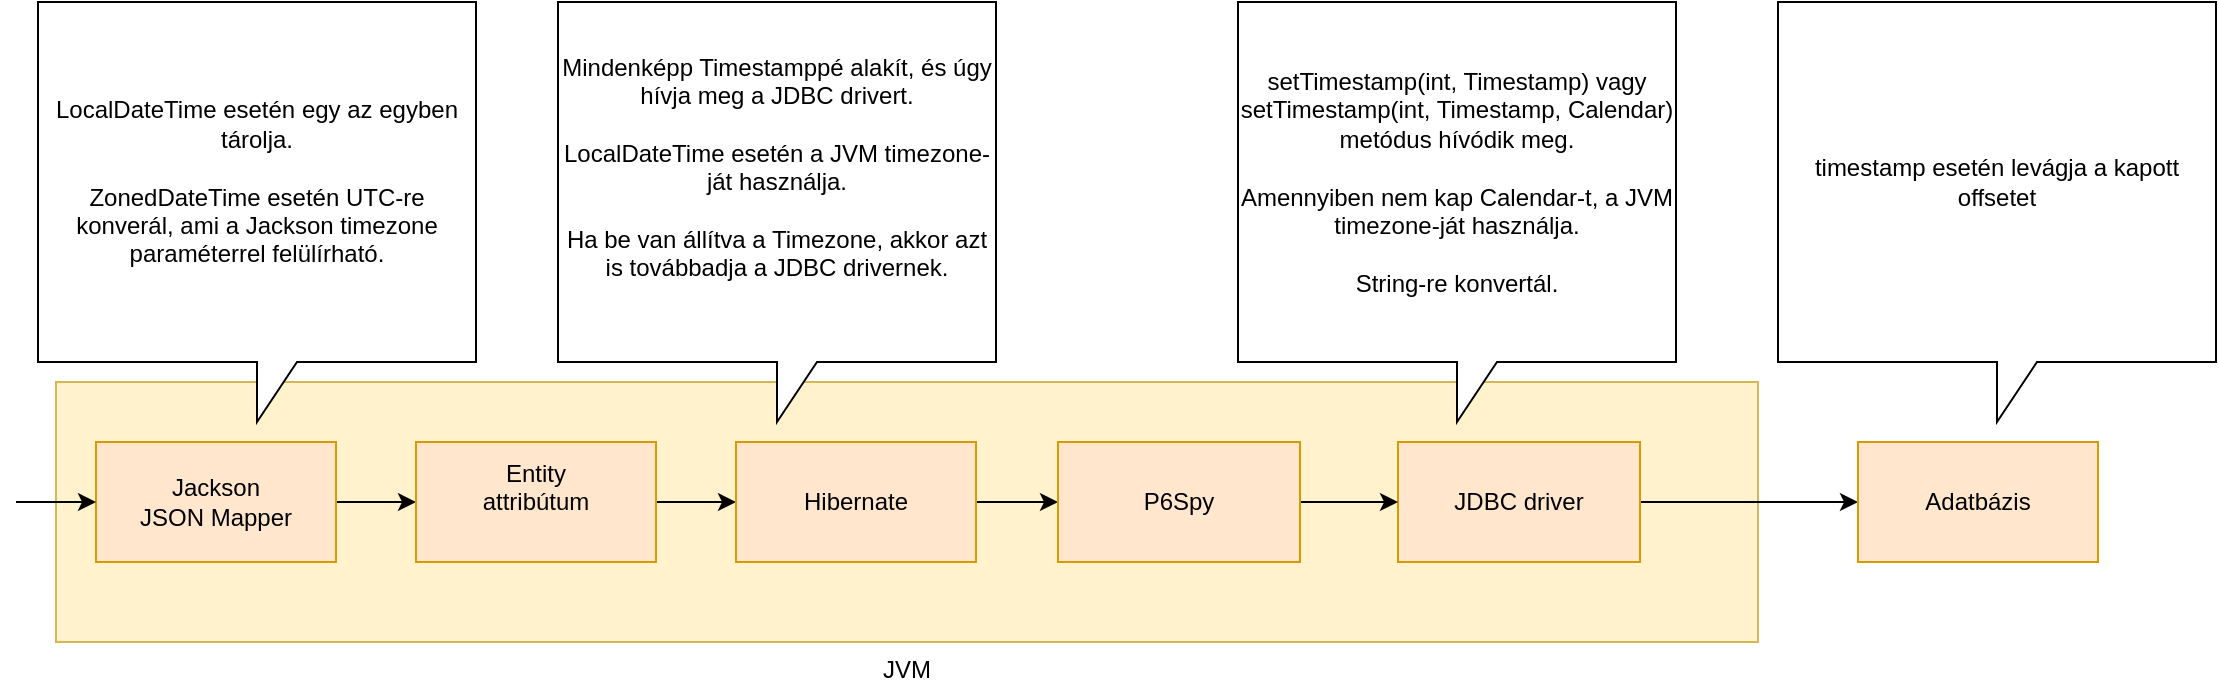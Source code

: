 <mxfile version="13.5.0" type="device"><diagram id="P85aek1K0ug5kczZlIWu" name="Page-1"><mxGraphModel dx="2062" dy="1123" grid="1" gridSize="10" guides="1" tooltips="1" connect="1" arrows="1" fold="1" page="1" pageScale="1" pageWidth="827" pageHeight="1169" math="0" shadow="0"><root><mxCell id="0"/><mxCell id="1" parent="0"/><mxCell id="zOEPmzlINYpSfm1KZDuo-6" value="JVM" style="rounded=0;whiteSpace=wrap;html=1;labelPosition=center;verticalLabelPosition=bottom;align=center;verticalAlign=top;fillColor=#fff2cc;strokeColor=#d6b656;" parent="1" vertex="1"><mxGeometry x="29" y="290" width="851" height="130" as="geometry"/></mxCell><mxCell id="zOEPmzlINYpSfm1KZDuo-9" style="edgeStyle=orthogonalEdgeStyle;rounded=0;orthogonalLoop=1;jettySize=auto;html=1;exitX=1;exitY=0.5;exitDx=0;exitDy=0;entryX=0;entryY=0.5;entryDx=0;entryDy=0;" parent="1" source="zOEPmzlINYpSfm1KZDuo-1" target="zOEPmzlINYpSfm1KZDuo-2" edge="1"><mxGeometry relative="1" as="geometry"/></mxCell><mxCell id="zOEPmzlINYpSfm1KZDuo-1" value="&lt;div&gt;Jackson&lt;/div&gt;&lt;div&gt;JSON Mapper&lt;br&gt;&lt;/div&gt;" style="rounded=0;whiteSpace=wrap;html=1;fillColor=#ffe6cc;strokeColor=#d79b00;" parent="1" vertex="1"><mxGeometry x="49" y="320" width="120" height="60" as="geometry"/></mxCell><mxCell id="zOEPmzlINYpSfm1KZDuo-10" style="edgeStyle=orthogonalEdgeStyle;rounded=0;orthogonalLoop=1;jettySize=auto;html=1;exitX=1;exitY=0.5;exitDx=0;exitDy=0;" parent="1" source="zOEPmzlINYpSfm1KZDuo-2" target="zOEPmzlINYpSfm1KZDuo-3" edge="1"><mxGeometry relative="1" as="geometry"/></mxCell><mxCell id="zOEPmzlINYpSfm1KZDuo-2" value="&lt;div&gt;Entity&lt;/div&gt;&lt;div&gt;attribútum&lt;br&gt;&lt;/div&gt;&lt;div&gt;&lt;br&gt;&lt;/div&gt;" style="rounded=0;whiteSpace=wrap;html=1;fillColor=#ffe6cc;strokeColor=#d79b00;" parent="1" vertex="1"><mxGeometry x="209" y="320" width="120" height="60" as="geometry"/></mxCell><mxCell id="kgnywqFga2_HrdlfE0j8-6" style="edgeStyle=orthogonalEdgeStyle;rounded=0;orthogonalLoop=1;jettySize=auto;html=1;exitX=1;exitY=0.5;exitDx=0;exitDy=0;" edge="1" parent="1" source="zOEPmzlINYpSfm1KZDuo-3" target="kgnywqFga2_HrdlfE0j8-5"><mxGeometry relative="1" as="geometry"/></mxCell><mxCell id="zOEPmzlINYpSfm1KZDuo-3" value="&lt;div&gt;Hibernate&lt;/div&gt;" style="rounded=0;whiteSpace=wrap;html=1;fillColor=#ffe6cc;strokeColor=#d79b00;" parent="1" vertex="1"><mxGeometry x="369" y="320" width="120" height="60" as="geometry"/></mxCell><mxCell id="zOEPmzlINYpSfm1KZDuo-12" style="edgeStyle=orthogonalEdgeStyle;rounded=0;orthogonalLoop=1;jettySize=auto;html=1;exitX=1;exitY=0.5;exitDx=0;exitDy=0;" parent="1" source="zOEPmzlINYpSfm1KZDuo-4" target="zOEPmzlINYpSfm1KZDuo-5" edge="1"><mxGeometry relative="1" as="geometry"/></mxCell><mxCell id="zOEPmzlINYpSfm1KZDuo-4" value="&lt;div&gt;JDBC driver&lt;/div&gt;" style="rounded=0;whiteSpace=wrap;html=1;fillColor=#ffe6cc;strokeColor=#d79b00;" parent="1" vertex="1"><mxGeometry x="700" y="320" width="121" height="60" as="geometry"/></mxCell><mxCell id="zOEPmzlINYpSfm1KZDuo-5" value="Adatbázis" style="rounded=0;whiteSpace=wrap;html=1;fillColor=#ffe6cc;strokeColor=#d79b00;" parent="1" vertex="1"><mxGeometry x="930" y="320" width="120" height="60" as="geometry"/></mxCell><mxCell id="zOEPmzlINYpSfm1KZDuo-7" value="" style="endArrow=classic;html=1;entryX=0;entryY=0.5;entryDx=0;entryDy=0;" parent="1" target="zOEPmzlINYpSfm1KZDuo-1" edge="1"><mxGeometry width="50" height="50" relative="1" as="geometry"><mxPoint x="9" y="350" as="sourcePoint"/><mxPoint x="449" y="660" as="targetPoint"/></mxGeometry></mxCell><mxCell id="kgnywqFga2_HrdlfE0j8-1" value="&lt;div&gt;Mindenképp Timestamppé alakít, és úgy hívja meg a JDBC drivert. &lt;br&gt;&lt;/div&gt;&lt;div&gt;&lt;br&gt;&lt;/div&gt;&lt;div&gt;LocalDateTime esetén a JVM timezone-ját használja.&lt;br&gt;&lt;/div&gt;&lt;div&gt;&lt;br&gt;&lt;/div&gt;&lt;div&gt;Ha be van állítva a Timezone, akkor azt is továbbadja a JDBC drivernek.&lt;br&gt;&lt;/div&gt;&lt;div&gt;&lt;br&gt;&lt;/div&gt;" style="shape=callout;whiteSpace=wrap;html=1;perimeter=calloutPerimeter;rotation=0;" vertex="1" parent="1"><mxGeometry x="280" y="100" width="219" height="210" as="geometry"/></mxCell><mxCell id="kgnywqFga2_HrdlfE0j8-2" value="&lt;div&gt;setTimestamp(int, Timestamp) vagy setTimestamp(int, Timestamp, Calendar) metódus hívódik meg.&lt;/div&gt;&lt;div&gt;&lt;br&gt;&lt;/div&gt;&lt;div&gt;Amennyiben nem kap Calendar-t, a JVM timezone-ját használja.&lt;/div&gt;&lt;div&gt;&lt;br&gt;&lt;/div&gt;&lt;div&gt;String-re konvertál.&lt;br&gt;&lt;/div&gt;" style="shape=callout;whiteSpace=wrap;html=1;perimeter=calloutPerimeter;rotation=0;" vertex="1" parent="1"><mxGeometry x="620" y="100" width="219" height="210" as="geometry"/></mxCell><mxCell id="kgnywqFga2_HrdlfE0j8-3" value="&lt;div&gt;LocalDateTime esetén egy az egyben tárolja.&lt;/div&gt;&lt;div&gt;&lt;br&gt;&lt;/div&gt;&lt;div&gt;ZonedDateTime esetén UTC-re konverál, ami a Jackson timezone paraméterrel felülírható.&lt;br&gt;&lt;/div&gt;" style="shape=callout;whiteSpace=wrap;html=1;perimeter=calloutPerimeter;rotation=0;" vertex="1" parent="1"><mxGeometry x="20" y="100" width="219" height="210" as="geometry"/></mxCell><mxCell id="kgnywqFga2_HrdlfE0j8-7" style="edgeStyle=orthogonalEdgeStyle;rounded=0;orthogonalLoop=1;jettySize=auto;html=1;exitX=1;exitY=0.5;exitDx=0;exitDy=0;" edge="1" parent="1" source="kgnywqFga2_HrdlfE0j8-5" target="zOEPmzlINYpSfm1KZDuo-4"><mxGeometry relative="1" as="geometry"/></mxCell><mxCell id="kgnywqFga2_HrdlfE0j8-5" value="P6Spy" style="rounded=0;whiteSpace=wrap;html=1;fillColor=#ffe6cc;strokeColor=#d79b00;" vertex="1" parent="1"><mxGeometry x="530" y="320" width="121" height="60" as="geometry"/></mxCell><mxCell id="kgnywqFga2_HrdlfE0j8-8" value="timestamp esetén levágja a kapott offsetet" style="shape=callout;whiteSpace=wrap;html=1;perimeter=calloutPerimeter;rotation=0;" vertex="1" parent="1"><mxGeometry x="890" y="100" width="219" height="210" as="geometry"/></mxCell></root></mxGraphModel></diagram></mxfile>